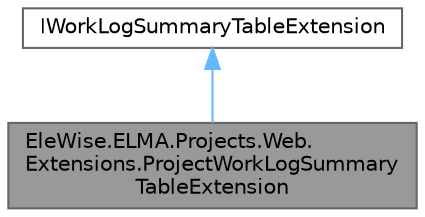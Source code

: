 digraph "EleWise.ELMA.Projects.Web.Extensions.ProjectWorkLogSummaryTableExtension"
{
 // LATEX_PDF_SIZE
  bgcolor="transparent";
  edge [fontname=Helvetica,fontsize=10,labelfontname=Helvetica,labelfontsize=10];
  node [fontname=Helvetica,fontsize=10,shape=box,height=0.2,width=0.4];
  Node1 [id="Node000001",label="EleWise.ELMA.Projects.Web.\lExtensions.ProjectWorkLogSummary\lTableExtension",height=0.2,width=0.4,color="gray40", fillcolor="grey60", style="filled", fontcolor="black",tooltip="Точка расширения для добавления фильтра по проекту в зависимости от параметров."];
  Node2 -> Node1 [id="edge1_Node000001_Node000002",dir="back",color="steelblue1",style="solid",tooltip=" "];
  Node2 [id="Node000002",label="IWorkLogSummaryTableExtension",height=0.2,width=0.4,color="gray40", fillcolor="white", style="filled",URL="$interface_ele_wise_1_1_e_l_m_a_1_1_b_p_m_1_1_web_1_1_tasks_1_1_extensions_1_1_i_work_log_summary_table_extension.html",tooltip="Интерфейс точки расширения для вывода сводной таблицы трудозатрат."];
}
